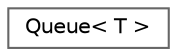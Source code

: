 digraph "Graphical Class Hierarchy"
{
 // LATEX_PDF_SIZE
  bgcolor="transparent";
  edge [fontname=Helvetica,fontsize=10,labelfontname=Helvetica,labelfontsize=10];
  node [fontname=Helvetica,fontsize=10,shape=box,height=0.2,width=0.4];
  rankdir="LR";
  Node0 [id="Node000000",label="Queue\< T \>",height=0.2,width=0.4,color="grey40", fillcolor="white", style="filled",URL="$class_queue.html",tooltip=" "];
}
